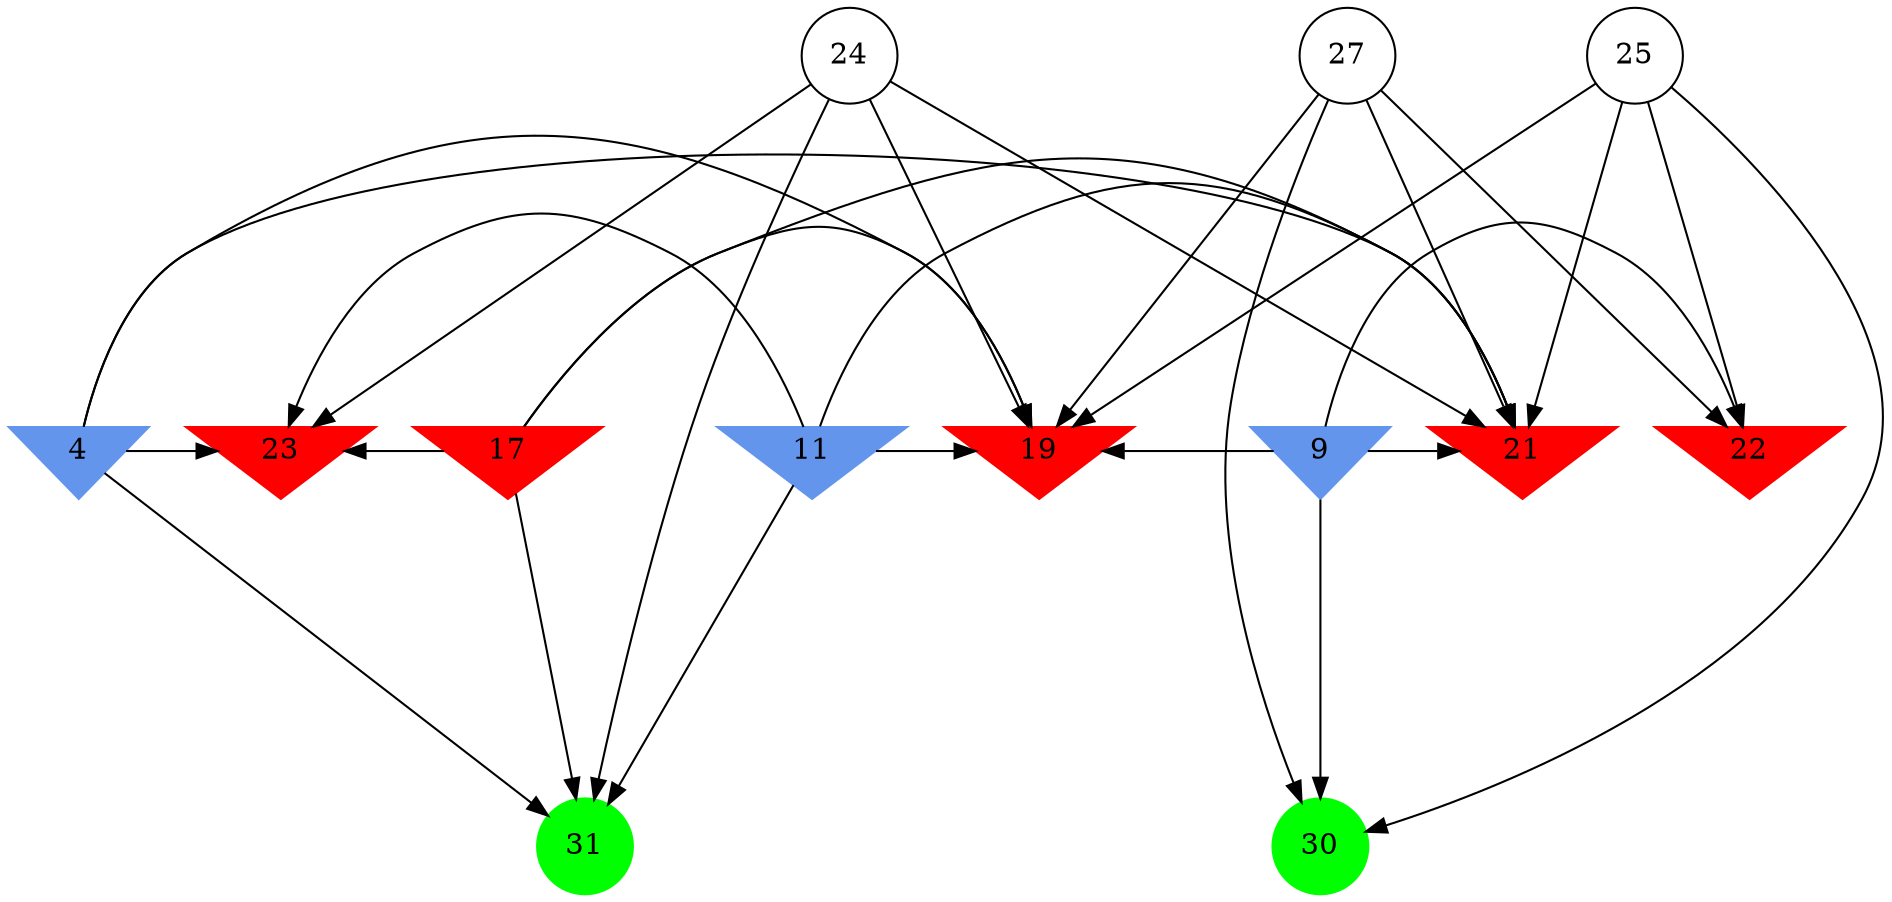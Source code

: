digraph brain {
	ranksep=2.0;
	4 [shape=invtriangle,style=filled,color=cornflowerblue];
	9 [shape=invtriangle,style=filled,color=cornflowerblue];
	11 [shape=invtriangle,style=filled,color=cornflowerblue];
	17 [shape=invtriangle,style=filled,color=red];
	19 [shape=invtriangle,style=filled,color=red];
	21 [shape=invtriangle,style=filled,color=red];
	22 [shape=invtriangle,style=filled,color=red];
	23 [shape=invtriangle,style=filled,color=red];
	24 [shape=circle,color=black];
	25 [shape=circle,color=black];
	27 [shape=circle,color=black];
	30 [shape=circle,style=filled,color=green];
	31 [shape=circle,style=filled,color=green];
	9	->	22;
	9	->	30;
	9	->	19;
	9	->	21;
	27	->	22;
	27	->	30;
	27	->	19;
	27	->	21;
	25	->	22;
	25	->	30;
	25	->	19;
	25	->	21;
	4	->	19;
	4	->	23;
	4	->	31;
	4	->	21;
	24	->	19;
	24	->	23;
	24	->	31;
	24	->	21;
	17	->	19;
	17	->	23;
	17	->	31;
	17	->	21;
	11	->	19;
	11	->	23;
	11	->	31;
	11	->	21;
	{ rank=same; 4; 9; 11; 17; 19; 21; 22; 23; }
	{ rank=same; 24; 25; 27; }
	{ rank=same; 30; 31; }
}
